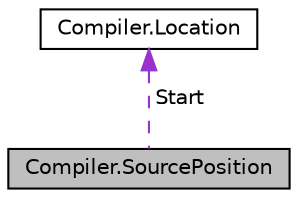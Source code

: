 digraph "Compiler.SourcePosition"
{
  edge [fontname="Helvetica",fontsize="10",labelfontname="Helvetica",labelfontsize="10"];
  node [fontname="Helvetica",fontsize="10",shape=record];
  Node1 [label="Compiler.SourcePosition",height=0.2,width=0.4,color="black", fillcolor="grey75", style="filled", fontcolor="black"];
  Node2 -> Node1 [dir="back",color="darkorchid3",fontsize="10",style="dashed",label=" Start" ,fontname="Helvetica"];
  Node2 [label="Compiler.Location",height=0.2,width=0.4,color="black", fillcolor="white", style="filled",URL="$df/d5a/class_compiler_1_1_location.html"];
}
